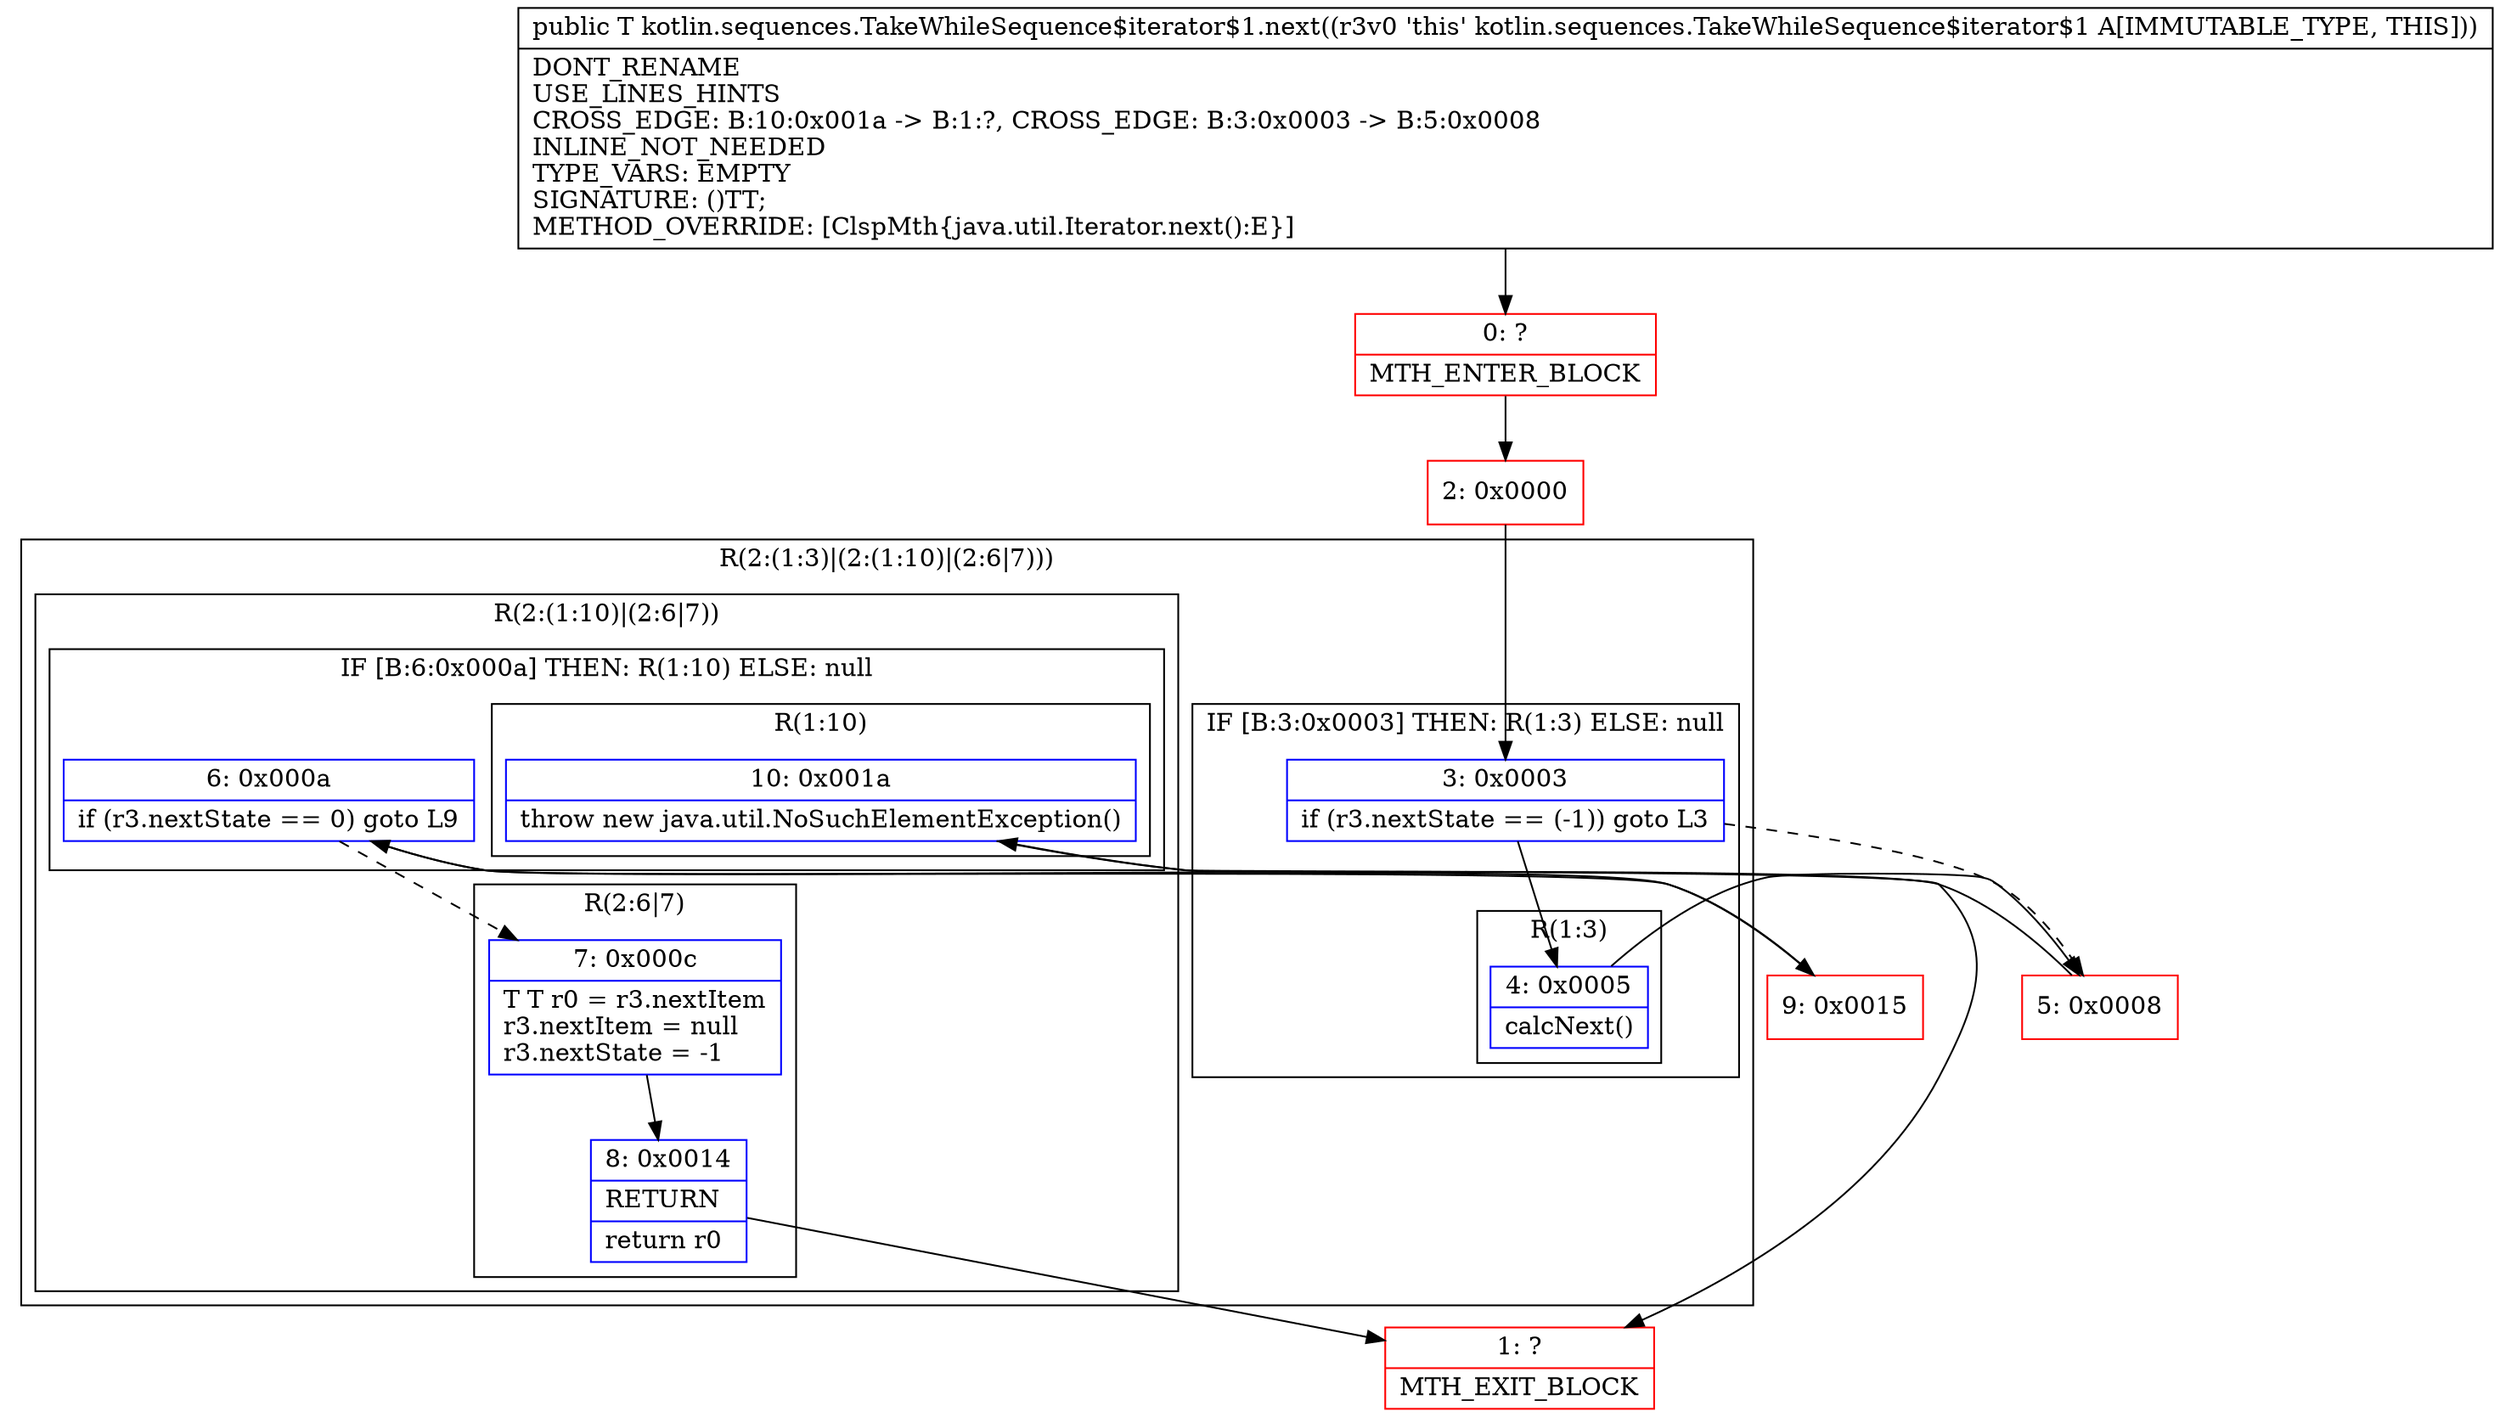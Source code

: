 digraph "CFG forkotlin.sequences.TakeWhileSequence$iterator$1.next()Ljava\/lang\/Object;" {
subgraph cluster_Region_180053204 {
label = "R(2:(1:3)|(2:(1:10)|(2:6|7)))";
node [shape=record,color=blue];
subgraph cluster_IfRegion_847036678 {
label = "IF [B:3:0x0003] THEN: R(1:3) ELSE: null";
node [shape=record,color=blue];
Node_3 [shape=record,label="{3\:\ 0x0003|if (r3.nextState == (\-1)) goto L3\l}"];
subgraph cluster_Region_1676420769 {
label = "R(1:3)";
node [shape=record,color=blue];
Node_4 [shape=record,label="{4\:\ 0x0005|calcNext()\l}"];
}
}
subgraph cluster_Region_175393757 {
label = "R(2:(1:10)|(2:6|7))";
node [shape=record,color=blue];
subgraph cluster_IfRegion_1538790275 {
label = "IF [B:6:0x000a] THEN: R(1:10) ELSE: null";
node [shape=record,color=blue];
Node_6 [shape=record,label="{6\:\ 0x000a|if (r3.nextState == 0) goto L9\l}"];
subgraph cluster_Region_253271299 {
label = "R(1:10)";
node [shape=record,color=blue];
Node_10 [shape=record,label="{10\:\ 0x001a|throw new java.util.NoSuchElementException()\l}"];
}
}
subgraph cluster_Region_836951508 {
label = "R(2:6|7)";
node [shape=record,color=blue];
Node_7 [shape=record,label="{7\:\ 0x000c|T T r0 = r3.nextItem\lr3.nextItem = null\lr3.nextState = \-1\l}"];
Node_8 [shape=record,label="{8\:\ 0x0014|RETURN\l|return r0\l}"];
}
}
}
Node_0 [shape=record,color=red,label="{0\:\ ?|MTH_ENTER_BLOCK\l}"];
Node_2 [shape=record,color=red,label="{2\:\ 0x0000}"];
Node_5 [shape=record,color=red,label="{5\:\ 0x0008}"];
Node_1 [shape=record,color=red,label="{1\:\ ?|MTH_EXIT_BLOCK\l}"];
Node_9 [shape=record,color=red,label="{9\:\ 0x0015}"];
MethodNode[shape=record,label="{public T kotlin.sequences.TakeWhileSequence$iterator$1.next((r3v0 'this' kotlin.sequences.TakeWhileSequence$iterator$1 A[IMMUTABLE_TYPE, THIS]))  | DONT_RENAME\lUSE_LINES_HINTS\lCROSS_EDGE: B:10:0x001a \-\> B:1:?, CROSS_EDGE: B:3:0x0003 \-\> B:5:0x0008\lINLINE_NOT_NEEDED\lTYPE_VARS: EMPTY\lSIGNATURE: ()TT;\lMETHOD_OVERRIDE: [ClspMth\{java.util.Iterator.next():E\}]\l}"];
MethodNode -> Node_0;Node_3 -> Node_4;
Node_3 -> Node_5[style=dashed];
Node_4 -> Node_5;
Node_6 -> Node_7[style=dashed];
Node_6 -> Node_9;
Node_10 -> Node_1;
Node_7 -> Node_8;
Node_8 -> Node_1;
Node_0 -> Node_2;
Node_2 -> Node_3;
Node_5 -> Node_6;
Node_9 -> Node_10;
}

